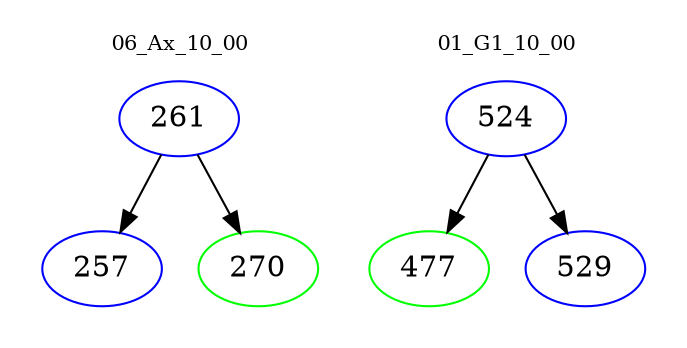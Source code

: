 digraph{
subgraph cluster_0 {
color = white
label = "06_Ax_10_00";
fontsize=10;
T0_261 [label="261", color="blue"]
T0_261 -> T0_257 [color="black"]
T0_257 [label="257", color="blue"]
T0_261 -> T0_270 [color="black"]
T0_270 [label="270", color="green"]
}
subgraph cluster_1 {
color = white
label = "01_G1_10_00";
fontsize=10;
T1_524 [label="524", color="blue"]
T1_524 -> T1_477 [color="black"]
T1_477 [label="477", color="green"]
T1_524 -> T1_529 [color="black"]
T1_529 [label="529", color="blue"]
}
}
